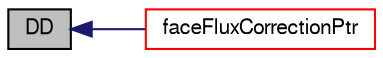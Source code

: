 digraph "DD"
{
  bgcolor="transparent";
  edge [fontname="FreeSans",fontsize="10",labelfontname="FreeSans",labelfontsize="10"];
  node [fontname="FreeSans",fontsize="10",shape=record];
  rankdir="LR";
  Node4725 [label="DD",height=0.2,width=0.4,color="black", fillcolor="grey75", style="filled", fontcolor="black"];
  Node4725 -> Node4726 [dir="back",color="midnightblue",fontsize="10",style="solid",fontname="FreeSans"];
  Node4726 [label="faceFluxCorrectionPtr",height=0.2,width=0.4,color="red",URL="$a22358.html#abca4d525cb7a95854e0bbc373847fef2",tooltip="Return pointer to face-flux non-orthogonal correction field. "];
}
